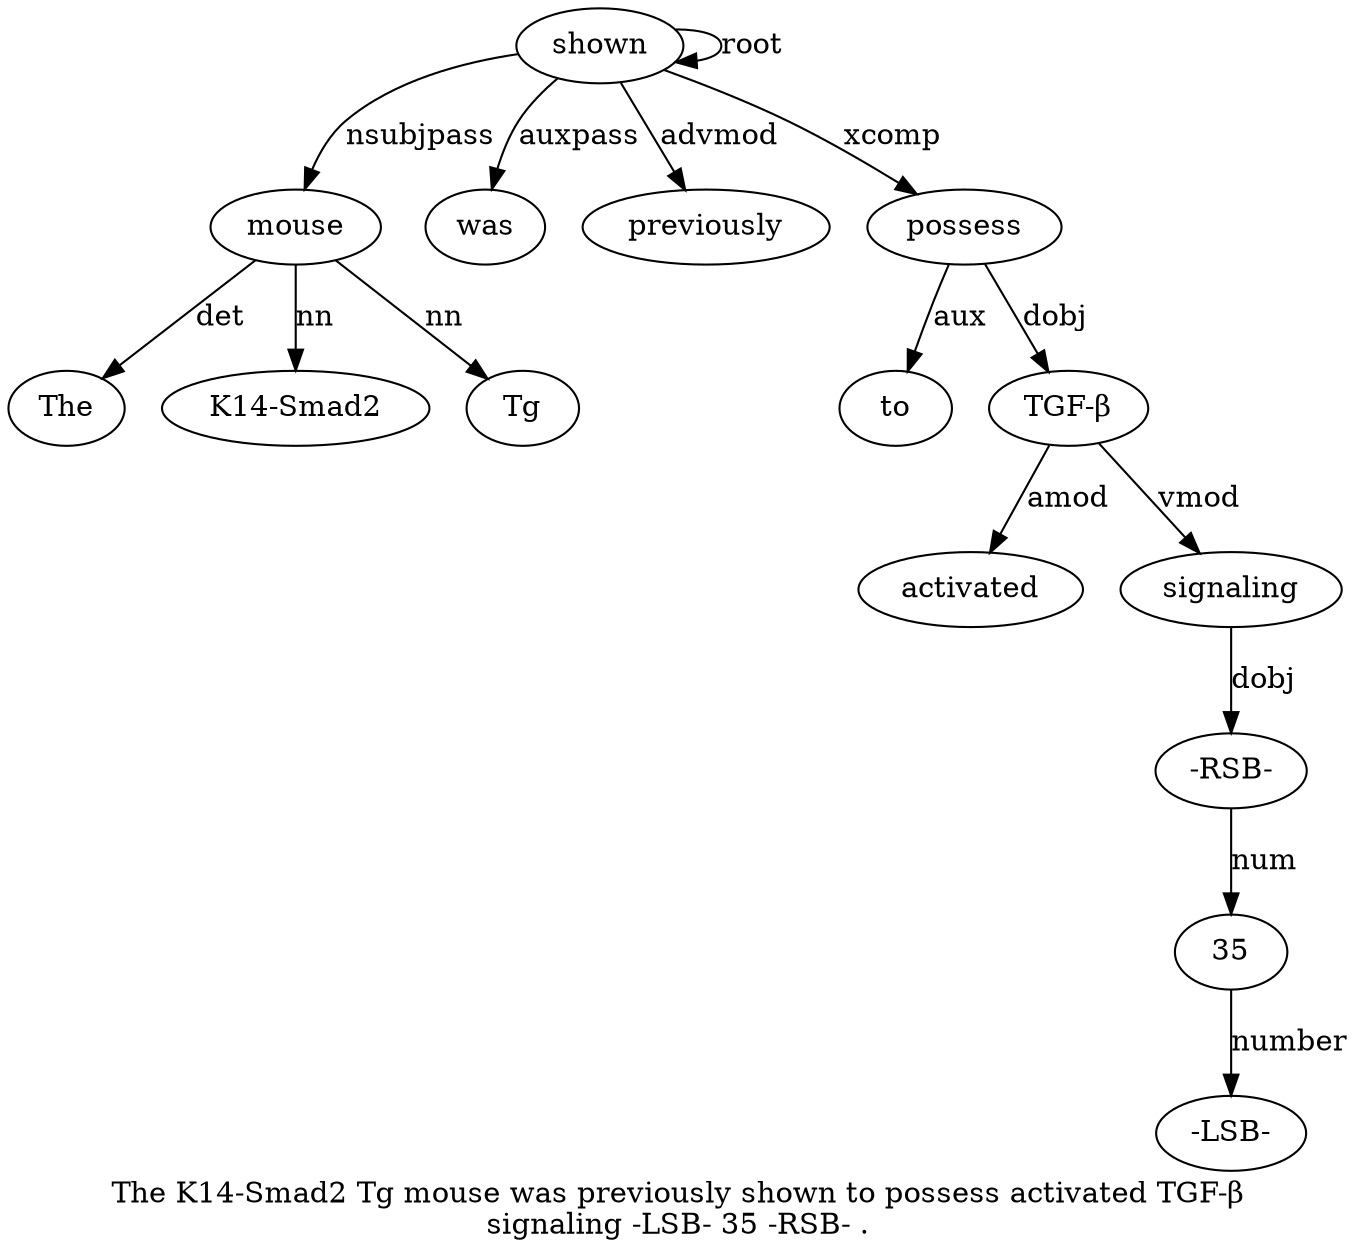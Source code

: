 digraph "The K14-Smad2 Tg mouse was previously shown to possess activated TGF-β signaling -LSB- 35 -RSB- ." {
label="The K14-Smad2 Tg mouse was previously shown to possess activated TGF-β
signaling -LSB- 35 -RSB- .";
mouse4 [style=filled, fillcolor=white, label=mouse];
The1 [style=filled, fillcolor=white, label=The];
mouse4 -> The1  [label=det];
"K14-Smad2" [style=filled, fillcolor=white, label="K14-Smad2"];
mouse4 -> "K14-Smad2"  [label=nn];
Tg3 [style=filled, fillcolor=white, label=Tg];
mouse4 -> Tg3  [label=nn];
shown7 [style=filled, fillcolor=white, label=shown];
shown7 -> mouse4  [label=nsubjpass];
was5 [style=filled, fillcolor=white, label=was];
shown7 -> was5  [label=auxpass];
previously6 [style=filled, fillcolor=white, label=previously];
shown7 -> previously6  [label=advmod];
shown7 -> shown7  [label=root];
possess9 [style=filled, fillcolor=white, label=possess];
to8 [style=filled, fillcolor=white, label=to];
possess9 -> to8  [label=aux];
shown7 -> possess9  [label=xcomp];
"TGF-β11" [style=filled, fillcolor=white, label="TGF-β"];
activated10 [style=filled, fillcolor=white, label=activated];
"TGF-β11" -> activated10  [label=amod];
possess9 -> "TGF-β11"  [label=dobj];
signaling12 [style=filled, fillcolor=white, label=signaling];
"TGF-β11" -> signaling12  [label=vmod];
3514 [style=filled, fillcolor=white, label=35];
"-LSB-13" [style=filled, fillcolor=white, label="-LSB-"];
3514 -> "-LSB-13"  [label=number];
"-RSB-15" [style=filled, fillcolor=white, label="-RSB-"];
"-RSB-15" -> 3514  [label=num];
signaling12 -> "-RSB-15"  [label=dobj];
}
